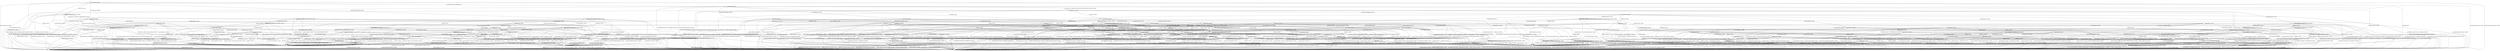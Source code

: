 digraph g {

	s0 [shape="circle" label="s0"];
	s1 [shape="circle" label="s1"];
	s2 [shape="circle" label="s2"];
	s3 [shape="circle" label="s3"];
	s4 [shape="circle" label="s4"];
	s5 [shape="circle" label="s5"];
	s6 [shape="circle" label="s6"];
	s7 [shape="circle" label="s7"];
	s8 [shape="circle" label="s8"];
	s9 [shape="circle" label="s9"];
	s10 [shape="circle" label="s10"];
	s11 [shape="circle" label="s11"];
	s12 [shape="circle" label="s12"];
	s13 [shape="circle" label="s13"];
	s14 [shape="circle" label="s14"];
	s15 [shape="circle" label="s15"];
	s16 [shape="circle" label="s16"];
	s17 [shape="circle" label="s17"];
	s18 [shape="circle" label="s18"];
	s19 [shape="circle" label="s19"];
	s20 [shape="circle" label="s20"];
	s21 [shape="circle" label="s21"];
	s22 [shape="circle" label="s22"];
	s23 [shape="circle" label="s23"];
	s24 [shape="circle" label="s24"];
	s25 [shape="circle" label="s25"];
	s26 [shape="circle" label="s26"];
	s27 [shape="circle" label="s27"];
	s28 [shape="circle" label="s28"];
	s29 [shape="circle" label="s29"];
	s30 [shape="circle" label="s30"];
	s31 [shape="circle" label="s31"];
	s32 [shape="circle" label="s32"];
	s33 [shape="circle" label="s33"];
	s34 [shape="circle" label="s34"];
	s35 [shape="circle" label="s35"];
	s36 [shape="circle" label="s36"];
	s37 [shape="circle" label="s37"];
	s38 [shape="circle" label="s38"];
	s39 [shape="circle" label="s39"];
	s40 [shape="circle" label="s40"];
	s41 [shape="circle" label="s41"];
	s42 [shape="circle" label="s42"];
	s43 [shape="circle" label="s43"];
	s44 [shape="circle" label="s44"];
	s45 [shape="circle" label="s45"];
	s46 [shape="circle" label="s46"];
	s47 [shape="circle" label="s47"];
	s48 [shape="circle" label="s48"];
	s49 [shape="circle" label="s49"];
	s50 [shape="circle" label="s50"];
	s51 [shape="circle" label="s51"];
	s52 [shape="circle" label="s52"];
	s53 [shape="circle" label="s53"];
	s54 [shape="circle" label="s54"];
	s55 [shape="circle" label="s55"];
	s56 [shape="circle" label="s56"];
	s57 [shape="circle" label="s57"];
	s58 [shape="circle" label="s58"];
	s59 [shape="circle" label="s59"];
	s60 [shape="circle" label="s60"];
	s61 [shape="circle" label="s61"];
	s62 [shape="circle" label="s62"];
	s63 [shape="circle" label="s63"];
	s64 [shape="circle" label="s64"];
	s65 [shape="circle" label="s65"];
	s66 [shape="circle" label="s66"];
	s67 [shape="circle" label="s67"];
	s68 [shape="circle" label="s68"];
	s69 [shape="circle" label="s69"];
	s70 [shape="circle" label="s70"];
	s71 [shape="circle" label="s71"];
	s72 [shape="circle" label="s72"];
	s73 [shape="circle" label="s73"];
	s74 [shape="circle" label="s74"];
	s75 [shape="circle" label="s75"];
	s76 [shape="circle" label="s76"];
	s77 [shape="circle" label="s77"];
	s78 [shape="circle" label="s78"];
	s79 [shape="circle" label="s79"];
	s80 [shape="circle" label="s80"];
	s81 [shape="circle" label="s81"];
	s82 [shape="circle" label="s82"];
	s83 [shape="circle" label="s83"];
	s84 [shape="circle" label="s84"];
	s85 [shape="circle" label="s85"];
	s86 [shape="circle" label="s86"];
	s87 [shape="circle" label="s87"];
	s88 [shape="circle" label="s88"];
	s89 [shape="circle" label="s89"];
	s0 -> s1 [label="RSA_CLIENT_HELLO / HELLO_VERIFY_REQUEST"];
	s0 -> s23 [label="RSA_CLIENT_KEY_EXCHANGE / TIMEOUT"];
	s0 -> s11 [label="CHANGE_CIPHER_SPEC / TIMEOUT"];
	s0 -> s3 [label="FINISHED / TIMEOUT"];
	s0 -> s0 [label="APPLICATION / TIMEOUT"];
	s0 -> s12 [label="CERTIFICATE / TIMEOUT"];
	s0 -> s22 [label="EMPTY_CERTIFICATE / TIMEOUT"];
	s0 -> s3 [label="CERTIFICATE_VERIFY / TIMEOUT"];
	s0 -> s4 [label="Alert(WARNING,CLOSE_NOTIFY) / TIMEOUT"];
	s0 -> s4 [label="Alert(FATAL,UNEXPECTED_MESSAGE) / TIMEOUT"];
	s1 -> s2 [label="RSA_CLIENT_HELLO / SERVER_HELLO,CERTIFICATE,CERTIFICATE_REQUEST,SERVER_HELLO_DONE"];
	s1 -> s21 [label="RSA_CLIENT_KEY_EXCHANGE / TIMEOUT"];
	s1 -> s11 [label="CHANGE_CIPHER_SPEC / TIMEOUT"];
	s1 -> s8 [label="FINISHED / TIMEOUT"];
	s1 -> s1 [label="APPLICATION / TIMEOUT"];
	s1 -> s19 [label="CERTIFICATE / TIMEOUT"];
	s1 -> s5 [label="EMPTY_CERTIFICATE / TIMEOUT"];
	s1 -> s8 [label="CERTIFICATE_VERIFY / TIMEOUT"];
	s1 -> s4 [label="Alert(WARNING,CLOSE_NOTIFY) / Alert(WARNING,CLOSE_NOTIFY)"];
	s1 -> s4 [label="Alert(FATAL,UNEXPECTED_MESSAGE) / TIMEOUT"];
	s2 -> s4 [label="RSA_CLIENT_HELLO / Alert(FATAL,UNEXPECTED_MESSAGE)"];
	s2 -> s16 [label="RSA_CLIENT_KEY_EXCHANGE / TIMEOUT"];
	s2 -> s11 [label="CHANGE_CIPHER_SPEC / TIMEOUT"];
	s2 -> s8 [label="FINISHED / TIMEOUT"];
	s2 -> s2 [label="APPLICATION / TIMEOUT"];
	s2 -> s29 [label="CERTIFICATE / TIMEOUT"];
	s2 -> s9 [label="EMPTY_CERTIFICATE / TIMEOUT"];
	s2 -> s8 [label="CERTIFICATE_VERIFY / TIMEOUT"];
	s2 -> s4 [label="Alert(WARNING,CLOSE_NOTIFY) / Alert(WARNING,CLOSE_NOTIFY)"];
	s2 -> s4 [label="Alert(FATAL,UNEXPECTED_MESSAGE) / TIMEOUT"];
	s3 -> s3 [label="RSA_CLIENT_HELLO / TIMEOUT"];
	s3 -> s3 [label="RSA_CLIENT_KEY_EXCHANGE / TIMEOUT"];
	s3 -> s11 [label="CHANGE_CIPHER_SPEC / TIMEOUT"];
	s3 -> s3 [label="FINISHED / TIMEOUT"];
	s3 -> s3 [label="APPLICATION / TIMEOUT"];
	s3 -> s3 [label="CERTIFICATE / TIMEOUT"];
	s3 -> s3 [label="EMPTY_CERTIFICATE / TIMEOUT"];
	s3 -> s3 [label="CERTIFICATE_VERIFY / TIMEOUT"];
	s3 -> s4 [label="Alert(WARNING,CLOSE_NOTIFY) / TIMEOUT"];
	s3 -> s4 [label="Alert(FATAL,UNEXPECTED_MESSAGE) / TIMEOUT"];
	s4 -> s4 [label="RSA_CLIENT_HELLO / SOCKET_CLOSED"];
	s4 -> s4 [label="RSA_CLIENT_KEY_EXCHANGE / SOCKET_CLOSED"];
	s4 -> s4 [label="CHANGE_CIPHER_SPEC / SOCKET_CLOSED"];
	s4 -> s4 [label="FINISHED / SOCKET_CLOSED"];
	s4 -> s4 [label="APPLICATION / SOCKET_CLOSED"];
	s4 -> s4 [label="CERTIFICATE / SOCKET_CLOSED"];
	s4 -> s4 [label="EMPTY_CERTIFICATE / SOCKET_CLOSED"];
	s4 -> s4 [label="CERTIFICATE_VERIFY / SOCKET_CLOSED"];
	s4 -> s4 [label="Alert(WARNING,CLOSE_NOTIFY) / SOCKET_CLOSED"];
	s4 -> s4 [label="Alert(FATAL,UNEXPECTED_MESSAGE) / SOCKET_CLOSED"];
	s5 -> s62 [label="RSA_CLIENT_HELLO / TIMEOUT"];
	s5 -> s69 [label="RSA_CLIENT_KEY_EXCHANGE / TIMEOUT"];
	s5 -> s6 [label="CHANGE_CIPHER_SPEC / TIMEOUT"];
	s5 -> s35 [label="FINISHED / TIMEOUT"];
	s5 -> s5 [label="APPLICATION / TIMEOUT"];
	s5 -> s8 [label="CERTIFICATE / TIMEOUT"];
	s5 -> s8 [label="EMPTY_CERTIFICATE / TIMEOUT"];
	s5 -> s7 [label="CERTIFICATE_VERIFY / TIMEOUT"];
	s5 -> s4 [label="Alert(WARNING,CLOSE_NOTIFY) / Alert(WARNING,CLOSE_NOTIFY)"];
	s5 -> s4 [label="Alert(FATAL,UNEXPECTED_MESSAGE) / TIMEOUT"];
	s6 -> s4 [label="RSA_CLIENT_HELLO / Alert(FATAL,UNEXPECTED_MESSAGE)"];
	s6 -> s4 [label="RSA_CLIENT_KEY_EXCHANGE / Alert(FATAL,UNEXPECTED_MESSAGE)"];
	s6 -> s11 [label="CHANGE_CIPHER_SPEC / TIMEOUT"];
	s6 -> s4 [label="FINISHED / Alert(FATAL,UNEXPECTED_MESSAGE)"];
	s6 -> s6 [label="APPLICATION / TIMEOUT"];
	s6 -> s4 [label="CERTIFICATE / Alert(FATAL,UNEXPECTED_MESSAGE)"];
	s6 -> s4 [label="EMPTY_CERTIFICATE / Alert(FATAL,UNEXPECTED_MESSAGE)"];
	s6 -> s4 [label="CERTIFICATE_VERIFY / Alert(FATAL,UNEXPECTED_MESSAGE)"];
	s6 -> s6 [label="Alert(WARNING,CLOSE_NOTIFY) / TIMEOUT"];
	s6 -> s6 [label="Alert(FATAL,UNEXPECTED_MESSAGE) / TIMEOUT"];
	s7 -> s7 [label="RSA_CLIENT_HELLO / TIMEOUT"];
	s7 -> s26 [label="RSA_CLIENT_KEY_EXCHANGE / TIMEOUT"];
	s7 -> s6 [label="CHANGE_CIPHER_SPEC / TIMEOUT"];
	s7 -> s33 [label="FINISHED / TIMEOUT"];
	s7 -> s7 [label="APPLICATION / TIMEOUT"];
	s7 -> s8 [label="CERTIFICATE / TIMEOUT"];
	s7 -> s8 [label="EMPTY_CERTIFICATE / TIMEOUT"];
	s7 -> s8 [label="CERTIFICATE_VERIFY / TIMEOUT"];
	s7 -> s4 [label="Alert(WARNING,CLOSE_NOTIFY) / Alert(WARNING,CLOSE_NOTIFY)"];
	s7 -> s4 [label="Alert(FATAL,UNEXPECTED_MESSAGE) / TIMEOUT"];
	s8 -> s8 [label="RSA_CLIENT_HELLO / TIMEOUT"];
	s8 -> s8 [label="RSA_CLIENT_KEY_EXCHANGE / TIMEOUT"];
	s8 -> s11 [label="CHANGE_CIPHER_SPEC / TIMEOUT"];
	s8 -> s8 [label="FINISHED / TIMEOUT"];
	s8 -> s8 [label="APPLICATION / TIMEOUT"];
	s8 -> s8 [label="CERTIFICATE / TIMEOUT"];
	s8 -> s8 [label="EMPTY_CERTIFICATE / TIMEOUT"];
	s8 -> s8 [label="CERTIFICATE_VERIFY / TIMEOUT"];
	s8 -> s4 [label="Alert(WARNING,CLOSE_NOTIFY) / Alert(WARNING,CLOSE_NOTIFY)"];
	s8 -> s4 [label="Alert(FATAL,UNEXPECTED_MESSAGE) / TIMEOUT"];
	s9 -> s9 [label="RSA_CLIENT_HELLO / TIMEOUT"];
	s9 -> s27 [label="RSA_CLIENT_KEY_EXCHANGE / TIMEOUT"];
	s9 -> s10 [label="CHANGE_CIPHER_SPEC / TIMEOUT"];
	s9 -> s55 [label="FINISHED / TIMEOUT"];
	s9 -> s9 [label="APPLICATION / TIMEOUT"];
	s9 -> s8 [label="CERTIFICATE / TIMEOUT"];
	s9 -> s8 [label="EMPTY_CERTIFICATE / TIMEOUT"];
	s9 -> s83 [label="CERTIFICATE_VERIFY / TIMEOUT"];
	s9 -> s4 [label="Alert(WARNING,CLOSE_NOTIFY) / Alert(WARNING,CLOSE_NOTIFY)"];
	s9 -> s4 [label="Alert(FATAL,UNEXPECTED_MESSAGE) / TIMEOUT"];
	s10 -> s4 [label="RSA_CLIENT_HELLO / Alert(FATAL,BAD_CERTIFICATE)"];
	s10 -> s4 [label="RSA_CLIENT_KEY_EXCHANGE / Alert(FATAL,BAD_CERTIFICATE)"];
	s10 -> s11 [label="CHANGE_CIPHER_SPEC / TIMEOUT"];
	s10 -> s4 [label="FINISHED / Alert(FATAL,BAD_CERTIFICATE)"];
	s10 -> s10 [label="APPLICATION / TIMEOUT"];
	s10 -> s4 [label="CERTIFICATE / Alert(FATAL,BAD_CERTIFICATE)"];
	s10 -> s4 [label="EMPTY_CERTIFICATE / Alert(FATAL,BAD_CERTIFICATE)"];
	s10 -> s4 [label="CERTIFICATE_VERIFY / Alert(FATAL,BAD_CERTIFICATE)"];
	s10 -> s10 [label="Alert(WARNING,CLOSE_NOTIFY) / TIMEOUT"];
	s10 -> s10 [label="Alert(FATAL,UNEXPECTED_MESSAGE) / TIMEOUT"];
	s11 -> s11 [label="RSA_CLIENT_HELLO / TIMEOUT"];
	s11 -> s11 [label="RSA_CLIENT_KEY_EXCHANGE / TIMEOUT"];
	s11 -> s11 [label="CHANGE_CIPHER_SPEC / TIMEOUT"];
	s11 -> s11 [label="FINISHED / TIMEOUT"];
	s11 -> s11 [label="APPLICATION / TIMEOUT"];
	s11 -> s11 [label="CERTIFICATE / TIMEOUT"];
	s11 -> s11 [label="EMPTY_CERTIFICATE / TIMEOUT"];
	s11 -> s11 [label="CERTIFICATE_VERIFY / TIMEOUT"];
	s11 -> s11 [label="Alert(WARNING,CLOSE_NOTIFY) / TIMEOUT"];
	s11 -> s11 [label="Alert(FATAL,UNEXPECTED_MESSAGE) / TIMEOUT"];
	s12 -> s75 [label="RSA_CLIENT_HELLO / TIMEOUT"];
	s12 -> s13 [label="RSA_CLIENT_KEY_EXCHANGE / TIMEOUT"];
	s12 -> s11 [label="CHANGE_CIPHER_SPEC / TIMEOUT"];
	s12 -> s12 [label="FINISHED / TIMEOUT"];
	s12 -> s12 [label="APPLICATION / TIMEOUT"];
	s12 -> s3 [label="CERTIFICATE / TIMEOUT"];
	s12 -> s3 [label="EMPTY_CERTIFICATE / TIMEOUT"];
	s12 -> s22 [label="CERTIFICATE_VERIFY / TIMEOUT"];
	s12 -> s4 [label="Alert(WARNING,CLOSE_NOTIFY) / TIMEOUT"];
	s12 -> s4 [label="Alert(FATAL,UNEXPECTED_MESSAGE) / TIMEOUT"];
	s13 -> s13 [label="RSA_CLIENT_HELLO / TIMEOUT"];
	s13 -> s3 [label="RSA_CLIENT_KEY_EXCHANGE / TIMEOUT"];
	s13 -> s11 [label="CHANGE_CIPHER_SPEC / TIMEOUT"];
	s13 -> s13 [label="FINISHED / TIMEOUT"];
	s13 -> s13 [label="APPLICATION / TIMEOUT"];
	s13 -> s3 [label="CERTIFICATE / TIMEOUT"];
	s13 -> s3 [label="EMPTY_CERTIFICATE / TIMEOUT"];
	s13 -> s14 [label="CERTIFICATE_VERIFY / TIMEOUT"];
	s13 -> s4 [label="Alert(WARNING,CLOSE_NOTIFY) / TIMEOUT"];
	s13 -> s4 [label="Alert(FATAL,UNEXPECTED_MESSAGE) / TIMEOUT"];
	s14 -> s86 [label="RSA_CLIENT_HELLO / TIMEOUT"];
	s14 -> s3 [label="RSA_CLIENT_KEY_EXCHANGE / TIMEOUT"];
	s14 -> s15 [label="CHANGE_CIPHER_SPEC / TIMEOUT"];
	s14 -> s43 [label="FINISHED / TIMEOUT"];
	s14 -> s14 [label="APPLICATION / TIMEOUT"];
	s14 -> s3 [label="CERTIFICATE / TIMEOUT"];
	s14 -> s3 [label="EMPTY_CERTIFICATE / TIMEOUT"];
	s14 -> s3 [label="CERTIFICATE_VERIFY / TIMEOUT"];
	s14 -> s4 [label="Alert(WARNING,CLOSE_NOTIFY) / TIMEOUT"];
	s14 -> s4 [label="Alert(FATAL,UNEXPECTED_MESSAGE) / TIMEOUT"];
	s15 -> s4 [label="RSA_CLIENT_HELLO / TIMEOUT"];
	s15 -> s4 [label="RSA_CLIENT_KEY_EXCHANGE / TIMEOUT"];
	s15 -> s11 [label="CHANGE_CIPHER_SPEC / TIMEOUT"];
	s15 -> s4 [label="FINISHED / TIMEOUT"];
	s15 -> s15 [label="APPLICATION / TIMEOUT"];
	s15 -> s4 [label="CERTIFICATE / TIMEOUT"];
	s15 -> s4 [label="EMPTY_CERTIFICATE / TIMEOUT"];
	s15 -> s4 [label="CERTIFICATE_VERIFY / TIMEOUT"];
	s15 -> s15 [label="Alert(WARNING,CLOSE_NOTIFY) / TIMEOUT"];
	s15 -> s15 [label="Alert(FATAL,UNEXPECTED_MESSAGE) / TIMEOUT"];
	s16 -> s28 [label="RSA_CLIENT_HELLO / TIMEOUT"];
	s16 -> s8 [label="RSA_CLIENT_KEY_EXCHANGE / TIMEOUT"];
	s16 -> s20 [label="CHANGE_CIPHER_SPEC / TIMEOUT"];
	s16 -> s36 [label="FINISHED / TIMEOUT"];
	s16 -> s16 [label="APPLICATION / TIMEOUT"];
	s16 -> s51 [label="CERTIFICATE / TIMEOUT"];
	s16 -> s27 [label="EMPTY_CERTIFICATE / TIMEOUT"];
	s16 -> s17 [label="CERTIFICATE_VERIFY / TIMEOUT"];
	s16 -> s4 [label="Alert(WARNING,CLOSE_NOTIFY) / Alert(WARNING,CLOSE_NOTIFY)"];
	s16 -> s4 [label="Alert(FATAL,UNEXPECTED_MESSAGE) / TIMEOUT"];
	s17 -> s65 [label="RSA_CLIENT_HELLO / TIMEOUT"];
	s17 -> s8 [label="RSA_CLIENT_KEY_EXCHANGE / TIMEOUT"];
	s17 -> s18 [label="CHANGE_CIPHER_SPEC / TIMEOUT"];
	s17 -> s40 [label="FINISHED / TIMEOUT"];
	s17 -> s17 [label="APPLICATION / TIMEOUT"];
	s17 -> s47 [label="CERTIFICATE / TIMEOUT"];
	s17 -> s47 [label="EMPTY_CERTIFICATE / TIMEOUT"];
	s17 -> s8 [label="CERTIFICATE_VERIFY / TIMEOUT"];
	s17 -> s4 [label="Alert(WARNING,CLOSE_NOTIFY) / Alert(WARNING,CLOSE_NOTIFY)"];
	s17 -> s4 [label="Alert(FATAL,UNEXPECTED_MESSAGE) / TIMEOUT"];
	s18 -> s4 [label="RSA_CLIENT_HELLO / Alert(FATAL,HANDSHAKE_FAILURE)"];
	s18 -> s4 [label="RSA_CLIENT_KEY_EXCHANGE / Alert(FATAL,HANDSHAKE_FAILURE)"];
	s18 -> s11 [label="CHANGE_CIPHER_SPEC / TIMEOUT"];
	s18 -> s4 [label="FINISHED / Alert(FATAL,HANDSHAKE_FAILURE)"];
	s18 -> s18 [label="APPLICATION / TIMEOUT"];
	s18 -> s4 [label="CERTIFICATE / Alert(FATAL,HANDSHAKE_FAILURE)"];
	s18 -> s4 [label="EMPTY_CERTIFICATE / Alert(FATAL,HANDSHAKE_FAILURE)"];
	s18 -> s4 [label="CERTIFICATE_VERIFY / Alert(FATAL,HANDSHAKE_FAILURE)"];
	s18 -> s18 [label="Alert(WARNING,CLOSE_NOTIFY) / TIMEOUT"];
	s18 -> s18 [label="Alert(FATAL,UNEXPECTED_MESSAGE) / TIMEOUT"];
	s19 -> s19 [label="RSA_CLIENT_HELLO / TIMEOUT"];
	s19 -> s32 [label="RSA_CLIENT_KEY_EXCHANGE / TIMEOUT"];
	s19 -> s11 [label="CHANGE_CIPHER_SPEC / TIMEOUT"];
	s19 -> s19 [label="FINISHED / TIMEOUT"];
	s19 -> s19 [label="APPLICATION / TIMEOUT"];
	s19 -> s8 [label="CERTIFICATE / TIMEOUT"];
	s19 -> s8 [label="EMPTY_CERTIFICATE / TIMEOUT"];
	s19 -> s7 [label="CERTIFICATE_VERIFY / TIMEOUT"];
	s19 -> s4 [label="Alert(WARNING,CLOSE_NOTIFY) / Alert(WARNING,CLOSE_NOTIFY)"];
	s19 -> s4 [label="Alert(FATAL,UNEXPECTED_MESSAGE) / TIMEOUT"];
	s20 -> s28 [label="RSA_CLIENT_HELLO / TIMEOUT"];
	s20 -> s8 [label="RSA_CLIENT_KEY_EXCHANGE / TIMEOUT"];
	s20 -> s11 [label="CHANGE_CIPHER_SPEC / TIMEOUT"];
	s20 -> s4 [label="FINISHED / CHANGE_CIPHER_SPEC,FINISHED,CHANGE_CIPHER_SPEC,FINISHED"];
	s20 -> s20 [label="APPLICATION / TIMEOUT"];
	s20 -> s37 [label="CERTIFICATE / TIMEOUT"];
	s20 -> s25 [label="EMPTY_CERTIFICATE / TIMEOUT"];
	s20 -> s49 [label="CERTIFICATE_VERIFY / TIMEOUT"];
	s20 -> s20 [label="Alert(WARNING,CLOSE_NOTIFY) / TIMEOUT"];
	s20 -> s20 [label="Alert(FATAL,UNEXPECTED_MESSAGE) / TIMEOUT"];
	s21 -> s28 [label="RSA_CLIENT_HELLO / TIMEOUT"];
	s21 -> s8 [label="RSA_CLIENT_KEY_EXCHANGE / TIMEOUT"];
	s21 -> s6 [label="CHANGE_CIPHER_SPEC / TIMEOUT"];
	s21 -> s36 [label="FINISHED / TIMEOUT"];
	s21 -> s21 [label="APPLICATION / TIMEOUT"];
	s21 -> s69 [label="CERTIFICATE / TIMEOUT"];
	s21 -> s69 [label="EMPTY_CERTIFICATE / TIMEOUT"];
	s21 -> s24 [label="CERTIFICATE_VERIFY / TIMEOUT"];
	s21 -> s4 [label="Alert(WARNING,CLOSE_NOTIFY) / Alert(WARNING,CLOSE_NOTIFY)"];
	s21 -> s4 [label="Alert(FATAL,UNEXPECTED_MESSAGE) / TIMEOUT"];
	s22 -> s54 [label="RSA_CLIENT_HELLO / TIMEOUT"];
	s22 -> s34 [label="RSA_CLIENT_KEY_EXCHANGE / TIMEOUT"];
	s22 -> s15 [label="CHANGE_CIPHER_SPEC / TIMEOUT"];
	s22 -> s58 [label="FINISHED / TIMEOUT"];
	s22 -> s22 [label="APPLICATION / TIMEOUT"];
	s22 -> s3 [label="CERTIFICATE / TIMEOUT"];
	s22 -> s3 [label="EMPTY_CERTIFICATE / TIMEOUT"];
	s22 -> s22 [label="CERTIFICATE_VERIFY / TIMEOUT"];
	s22 -> s4 [label="Alert(WARNING,CLOSE_NOTIFY) / TIMEOUT"];
	s22 -> s4 [label="Alert(FATAL,UNEXPECTED_MESSAGE) / TIMEOUT"];
	s23 -> s23 [label="RSA_CLIENT_HELLO / TIMEOUT"];
	s23 -> s3 [label="RSA_CLIENT_KEY_EXCHANGE / TIMEOUT"];
	s23 -> s15 [label="CHANGE_CIPHER_SPEC / TIMEOUT"];
	s23 -> s52 [label="FINISHED / TIMEOUT"];
	s23 -> s23 [label="APPLICATION / TIMEOUT"];
	s23 -> s34 [label="CERTIFICATE / TIMEOUT"];
	s23 -> s34 [label="EMPTY_CERTIFICATE / TIMEOUT"];
	s23 -> s72 [label="CERTIFICATE_VERIFY / TIMEOUT"];
	s23 -> s4 [label="Alert(WARNING,CLOSE_NOTIFY) / TIMEOUT"];
	s23 -> s4 [label="Alert(FATAL,UNEXPECTED_MESSAGE) / TIMEOUT"];
	s24 -> s44 [label="RSA_CLIENT_HELLO / TIMEOUT"];
	s24 -> s8 [label="RSA_CLIENT_KEY_EXCHANGE / TIMEOUT"];
	s24 -> s6 [label="CHANGE_CIPHER_SPEC / TIMEOUT"];
	s24 -> s57 [label="FINISHED / TIMEOUT"];
	s24 -> s24 [label="APPLICATION / TIMEOUT"];
	s24 -> s26 [label="CERTIFICATE / TIMEOUT"];
	s24 -> s26 [label="EMPTY_CERTIFICATE / TIMEOUT"];
	s24 -> s8 [label="CERTIFICATE_VERIFY / TIMEOUT"];
	s24 -> s4 [label="Alert(WARNING,CLOSE_NOTIFY) / Alert(WARNING,CLOSE_NOTIFY)"];
	s24 -> s4 [label="Alert(FATAL,UNEXPECTED_MESSAGE) / TIMEOUT"];
	s25 -> s25 [label="RSA_CLIENT_HELLO / TIMEOUT"];
	s25 -> s8 [label="RSA_CLIENT_KEY_EXCHANGE / TIMEOUT"];
	s25 -> s10 [label="CHANGE_CIPHER_SPEC / TIMEOUT"];
	s25 -> s25 [label="FINISHED / TIMEOUT"];
	s25 -> s8 [label="APPLICATION / TIMEOUT"];
	s25 -> s8 [label="CERTIFICATE / TIMEOUT"];
	s25 -> s8 [label="EMPTY_CERTIFICATE / TIMEOUT"];
	s25 -> s25 [label="CERTIFICATE_VERIFY / TIMEOUT"];
	s25 -> s4 [label="Alert(WARNING,CLOSE_NOTIFY) / Alert(WARNING,CLOSE_NOTIFY)"];
	s25 -> s4 [label="Alert(FATAL,UNEXPECTED_MESSAGE) / TIMEOUT"];
	s26 -> s26 [label="RSA_CLIENT_HELLO / TIMEOUT"];
	s26 -> s8 [label="RSA_CLIENT_KEY_EXCHANGE / TIMEOUT"];
	s26 -> s6 [label="CHANGE_CIPHER_SPEC / TIMEOUT"];
	s26 -> s41 [label="FINISHED / TIMEOUT"];
	s26 -> s26 [label="APPLICATION / TIMEOUT"];
	s26 -> s8 [label="CERTIFICATE / TIMEOUT"];
	s26 -> s8 [label="EMPTY_CERTIFICATE / TIMEOUT"];
	s26 -> s8 [label="CERTIFICATE_VERIFY / TIMEOUT"];
	s26 -> s4 [label="Alert(WARNING,CLOSE_NOTIFY) / Alert(WARNING,CLOSE_NOTIFY)"];
	s26 -> s4 [label="Alert(FATAL,UNEXPECTED_MESSAGE) / TIMEOUT"];
	s27 -> s78 [label="RSA_CLIENT_HELLO / TIMEOUT"];
	s27 -> s8 [label="RSA_CLIENT_KEY_EXCHANGE / TIMEOUT"];
	s27 -> s10 [label="CHANGE_CIPHER_SPEC / TIMEOUT"];
	s27 -> s63 [label="FINISHED / TIMEOUT"];
	s27 -> s27 [label="APPLICATION / TIMEOUT"];
	s27 -> s8 [label="CERTIFICATE / TIMEOUT"];
	s27 -> s8 [label="EMPTY_CERTIFICATE / TIMEOUT"];
	s27 -> s46 [label="CERTIFICATE_VERIFY / TIMEOUT"];
	s27 -> s4 [label="Alert(WARNING,CLOSE_NOTIFY) / Alert(WARNING,CLOSE_NOTIFY)"];
	s27 -> s4 [label="Alert(FATAL,UNEXPECTED_MESSAGE) / TIMEOUT"];
	s28 -> s8 [label="RSA_CLIENT_HELLO / TIMEOUT"];
	s28 -> s8 [label="RSA_CLIENT_KEY_EXCHANGE / TIMEOUT"];
	s28 -> s6 [label="CHANGE_CIPHER_SPEC / TIMEOUT"];
	s28 -> s68 [label="FINISHED / TIMEOUT"];
	s28 -> s28 [label="APPLICATION / TIMEOUT"];
	s28 -> s50 [label="CERTIFICATE / TIMEOUT"];
	s28 -> s50 [label="EMPTY_CERTIFICATE / TIMEOUT"];
	s28 -> s44 [label="CERTIFICATE_VERIFY / TIMEOUT"];
	s28 -> s4 [label="Alert(WARNING,CLOSE_NOTIFY) / Alert(WARNING,CLOSE_NOTIFY)"];
	s28 -> s4 [label="Alert(FATAL,UNEXPECTED_MESSAGE) / TIMEOUT"];
	s29 -> s19 [label="RSA_CLIENT_HELLO / TIMEOUT"];
	s29 -> s30 [label="RSA_CLIENT_KEY_EXCHANGE / TIMEOUT"];
	s29 -> s11 [label="CHANGE_CIPHER_SPEC / TIMEOUT"];
	s29 -> s19 [label="FINISHED / TIMEOUT"];
	s29 -> s29 [label="APPLICATION / TIMEOUT"];
	s29 -> s8 [label="CERTIFICATE / TIMEOUT"];
	s29 -> s8 [label="EMPTY_CERTIFICATE / TIMEOUT"];
	s29 -> s31 [label="CERTIFICATE_VERIFY / TIMEOUT"];
	s29 -> s4 [label="Alert(WARNING,CLOSE_NOTIFY) / Alert(WARNING,CLOSE_NOTIFY)"];
	s29 -> s4 [label="Alert(FATAL,UNEXPECTED_MESSAGE) / TIMEOUT"];
	s30 -> s32 [label="RSA_CLIENT_HELLO / TIMEOUT"];
	s30 -> s8 [label="RSA_CLIENT_KEY_EXCHANGE / TIMEOUT"];
	s30 -> s11 [label="CHANGE_CIPHER_SPEC / TIMEOUT"];
	s30 -> s32 [label="FINISHED / TIMEOUT"];
	s30 -> s30 [label="APPLICATION / TIMEOUT"];
	s30 -> s8 [label="CERTIFICATE / TIMEOUT"];
	s30 -> s8 [label="EMPTY_CERTIFICATE / TIMEOUT"];
	s30 -> s45 [label="CERTIFICATE_VERIFY / TIMEOUT"];
	s30 -> s4 [label="Alert(WARNING,CLOSE_NOTIFY) / Alert(WARNING,CLOSE_NOTIFY)"];
	s30 -> s4 [label="Alert(FATAL,UNEXPECTED_MESSAGE) / TIMEOUT"];
	s31 -> s7 [label="RSA_CLIENT_HELLO / TIMEOUT"];
	s31 -> s45 [label="RSA_CLIENT_KEY_EXCHANGE / TIMEOUT"];
	s31 -> s6 [label="CHANGE_CIPHER_SPEC / TIMEOUT"];
	s31 -> s33 [label="FINISHED / TIMEOUT"];
	s31 -> s31 [label="APPLICATION / TIMEOUT"];
	s31 -> s8 [label="CERTIFICATE / TIMEOUT"];
	s31 -> s8 [label="EMPTY_CERTIFICATE / TIMEOUT"];
	s31 -> s8 [label="CERTIFICATE_VERIFY / TIMEOUT"];
	s31 -> s4 [label="Alert(WARNING,CLOSE_NOTIFY) / Alert(WARNING,CLOSE_NOTIFY)"];
	s31 -> s4 [label="Alert(FATAL,UNEXPECTED_MESSAGE) / TIMEOUT"];
	s32 -> s32 [label="RSA_CLIENT_HELLO / TIMEOUT"];
	s32 -> s8 [label="RSA_CLIENT_KEY_EXCHANGE / TIMEOUT"];
	s32 -> s11 [label="CHANGE_CIPHER_SPEC / TIMEOUT"];
	s32 -> s32 [label="FINISHED / TIMEOUT"];
	s32 -> s32 [label="APPLICATION / TIMEOUT"];
	s32 -> s8 [label="CERTIFICATE / TIMEOUT"];
	s32 -> s8 [label="EMPTY_CERTIFICATE / TIMEOUT"];
	s32 -> s26 [label="CERTIFICATE_VERIFY / TIMEOUT"];
	s32 -> s4 [label="Alert(WARNING,CLOSE_NOTIFY) / Alert(WARNING,CLOSE_NOTIFY)"];
	s32 -> s4 [label="Alert(FATAL,UNEXPECTED_MESSAGE) / TIMEOUT"];
	s33 -> s87 [label="RSA_CLIENT_HELLO / TIMEOUT"];
	s33 -> s41 [label="RSA_CLIENT_KEY_EXCHANGE / TIMEOUT"];
	s33 -> s6 [label="CHANGE_CIPHER_SPEC / TIMEOUT"];
	s33 -> s8 [label="FINISHED / TIMEOUT"];
	s33 -> s33 [label="APPLICATION / TIMEOUT"];
	s33 -> s8 [label="CERTIFICATE / TIMEOUT"];
	s33 -> s8 [label="EMPTY_CERTIFICATE / TIMEOUT"];
	s33 -> s8 [label="CERTIFICATE_VERIFY / TIMEOUT"];
	s33 -> s4 [label="Alert(WARNING,CLOSE_NOTIFY) / Alert(WARNING,CLOSE_NOTIFY)"];
	s33 -> s4 [label="Alert(FATAL,UNEXPECTED_MESSAGE) / TIMEOUT"];
	s34 -> s34 [label="RSA_CLIENT_HELLO / TIMEOUT"];
	s34 -> s3 [label="RSA_CLIENT_KEY_EXCHANGE / TIMEOUT"];
	s34 -> s15 [label="CHANGE_CIPHER_SPEC / TIMEOUT"];
	s34 -> s73 [label="FINISHED / TIMEOUT"];
	s34 -> s34 [label="APPLICATION / TIMEOUT"];
	s34 -> s3 [label="CERTIFICATE / TIMEOUT"];
	s34 -> s3 [label="EMPTY_CERTIFICATE / TIMEOUT"];
	s34 -> s14 [label="CERTIFICATE_VERIFY / TIMEOUT"];
	s34 -> s4 [label="Alert(WARNING,CLOSE_NOTIFY) / TIMEOUT"];
	s34 -> s4 [label="Alert(FATAL,UNEXPECTED_MESSAGE) / TIMEOUT"];
	s35 -> s35 [label="RSA_CLIENT_HELLO / TIMEOUT"];
	s35 -> s56 [label="RSA_CLIENT_KEY_EXCHANGE / TIMEOUT"];
	s35 -> s6 [label="CHANGE_CIPHER_SPEC / TIMEOUT"];
	s35 -> s8 [label="FINISHED / TIMEOUT"];
	s35 -> s35 [label="APPLICATION / TIMEOUT"];
	s35 -> s8 [label="CERTIFICATE / TIMEOUT"];
	s35 -> s8 [label="EMPTY_CERTIFICATE / TIMEOUT"];
	s35 -> s33 [label="CERTIFICATE_VERIFY / TIMEOUT"];
	s35 -> s4 [label="Alert(WARNING,CLOSE_NOTIFY) / Alert(WARNING,CLOSE_NOTIFY)"];
	s35 -> s4 [label="Alert(FATAL,UNEXPECTED_MESSAGE) / TIMEOUT"];
	s36 -> s68 [label="RSA_CLIENT_HELLO / TIMEOUT"];
	s36 -> s8 [label="RSA_CLIENT_KEY_EXCHANGE / TIMEOUT"];
	s36 -> s6 [label="CHANGE_CIPHER_SPEC / TIMEOUT"];
	s36 -> s8 [label="FINISHED / TIMEOUT"];
	s36 -> s36 [label="APPLICATION / TIMEOUT"];
	s36 -> s56 [label="CERTIFICATE / TIMEOUT"];
	s36 -> s56 [label="EMPTY_CERTIFICATE / TIMEOUT"];
	s36 -> s57 [label="CERTIFICATE_VERIFY / TIMEOUT"];
	s36 -> s4 [label="Alert(WARNING,CLOSE_NOTIFY) / Alert(WARNING,CLOSE_NOTIFY)"];
	s36 -> s4 [label="Alert(FATAL,UNEXPECTED_MESSAGE) / TIMEOUT"];
	s37 -> s50 [label="RSA_CLIENT_HELLO / TIMEOUT"];
	s37 -> s8 [label="RSA_CLIENT_KEY_EXCHANGE / TIMEOUT"];
	s37 -> s6 [label="CHANGE_CIPHER_SPEC / TIMEOUT"];
	s37 -> s38 [label="FINISHED / TIMEOUT"];
	s37 -> s8 [label="APPLICATION / TIMEOUT"];
	s37 -> s8 [label="CERTIFICATE / TIMEOUT"];
	s37 -> s8 [label="EMPTY_CERTIFICATE / TIMEOUT"];
	s37 -> s42 [label="CERTIFICATE_VERIFY / TIMEOUT"];
	s37 -> s4 [label="Alert(WARNING,CLOSE_NOTIFY) / Alert(WARNING,CLOSE_NOTIFY)"];
	s37 -> s4 [label="Alert(FATAL,UNEXPECTED_MESSAGE) / TIMEOUT"];
	s38 -> s38 [label="RSA_CLIENT_HELLO / TIMEOUT"];
	s38 -> s8 [label="RSA_CLIENT_KEY_EXCHANGE / TIMEOUT"];
	s38 -> s39 [label="CHANGE_CIPHER_SPEC / TIMEOUT"];
	s38 -> s8 [label="FINISHED / TIMEOUT"];
	s38 -> s8 [label="APPLICATION / TIMEOUT"];
	s38 -> s8 [label="CERTIFICATE / TIMEOUT"];
	s38 -> s8 [label="EMPTY_CERTIFICATE / TIMEOUT"];
	s38 -> s38 [label="CERTIFICATE_VERIFY / TIMEOUT"];
	s38 -> s4 [label="Alert(WARNING,CLOSE_NOTIFY) / Alert(WARNING,CLOSE_NOTIFY)"];
	s38 -> s4 [label="Alert(FATAL,UNEXPECTED_MESSAGE) / TIMEOUT"];
	s39 -> s4 [label="RSA_CLIENT_HELLO / CHANGE_CIPHER_SPEC,FINISHED,CHANGE_CIPHER_SPEC,FINISHED"];
	s39 -> s4 [label="RSA_CLIENT_KEY_EXCHANGE / CHANGE_CIPHER_SPEC,UNKNOWN_MESSAGE,CHANGE_CIPHER_SPEC,UNKNOWN_MESSAGE"];
	s39 -> s11 [label="CHANGE_CIPHER_SPEC / TIMEOUT"];
	s39 -> s4 [label="FINISHED / CHANGE_CIPHER_SPEC,FINISHED,CHANGE_CIPHER_SPEC,FINISHED"];
	s39 -> s39 [label="APPLICATION / TIMEOUT"];
	s39 -> s4 [label="CERTIFICATE / CHANGE_CIPHER_SPEC,FINISHED,CHANGE_CIPHER_SPEC,FINISHED"];
	s39 -> s4 [label="EMPTY_CERTIFICATE / CHANGE_CIPHER_SPEC,FINISHED,CHANGE_CIPHER_SPEC,FINISHED"];
	s39 -> s4 [label="CERTIFICATE_VERIFY / CHANGE_CIPHER_SPEC,FINISHED,CHANGE_CIPHER_SPEC,FINISHED"];
	s39 -> s39 [label="Alert(WARNING,CLOSE_NOTIFY) / TIMEOUT"];
	s39 -> s39 [label="Alert(FATAL,UNEXPECTED_MESSAGE) / TIMEOUT"];
	s40 -> s40 [label="RSA_CLIENT_HELLO / TIMEOUT"];
	s40 -> s8 [label="RSA_CLIENT_KEY_EXCHANGE / TIMEOUT"];
	s40 -> s18 [label="CHANGE_CIPHER_SPEC / TIMEOUT"];
	s40 -> s8 [label="FINISHED / TIMEOUT"];
	s40 -> s40 [label="APPLICATION / TIMEOUT"];
	s40 -> s61 [label="CERTIFICATE / TIMEOUT"];
	s40 -> s61 [label="EMPTY_CERTIFICATE / TIMEOUT"];
	s40 -> s8 [label="CERTIFICATE_VERIFY / TIMEOUT"];
	s40 -> s4 [label="Alert(WARNING,CLOSE_NOTIFY) / Alert(WARNING,CLOSE_NOTIFY)"];
	s40 -> s4 [label="Alert(FATAL,UNEXPECTED_MESSAGE) / TIMEOUT"];
	s41 -> s76 [label="RSA_CLIENT_HELLO / TIMEOUT"];
	s41 -> s8 [label="RSA_CLIENT_KEY_EXCHANGE / TIMEOUT"];
	s41 -> s6 [label="CHANGE_CIPHER_SPEC / TIMEOUT"];
	s41 -> s8 [label="FINISHED / TIMEOUT"];
	s41 -> s41 [label="APPLICATION / TIMEOUT"];
	s41 -> s8 [label="CERTIFICATE / TIMEOUT"];
	s41 -> s8 [label="EMPTY_CERTIFICATE / TIMEOUT"];
	s41 -> s8 [label="CERTIFICATE_VERIFY / TIMEOUT"];
	s41 -> s4 [label="Alert(WARNING,CLOSE_NOTIFY) / Alert(WARNING,CLOSE_NOTIFY)"];
	s41 -> s4 [label="Alert(FATAL,UNEXPECTED_MESSAGE) / TIMEOUT"];
	s42 -> s26 [label="RSA_CLIENT_HELLO / TIMEOUT"];
	s42 -> s8 [label="RSA_CLIENT_KEY_EXCHANGE / TIMEOUT"];
	s42 -> s6 [label="CHANGE_CIPHER_SPEC / TIMEOUT"];
	s42 -> s38 [label="FINISHED / TIMEOUT"];
	s42 -> s8 [label="APPLICATION / TIMEOUT"];
	s42 -> s8 [label="CERTIFICATE / TIMEOUT"];
	s42 -> s8 [label="EMPTY_CERTIFICATE / TIMEOUT"];
	s42 -> s8 [label="CERTIFICATE_VERIFY / TIMEOUT"];
	s42 -> s4 [label="Alert(WARNING,CLOSE_NOTIFY) / Alert(WARNING,CLOSE_NOTIFY)"];
	s42 -> s4 [label="Alert(FATAL,UNEXPECTED_MESSAGE) / TIMEOUT"];
	s43 -> s60 [label="RSA_CLIENT_HELLO / TIMEOUT"];
	s43 -> s3 [label="RSA_CLIENT_KEY_EXCHANGE / TIMEOUT"];
	s43 -> s15 [label="CHANGE_CIPHER_SPEC / TIMEOUT"];
	s43 -> s3 [label="FINISHED / TIMEOUT"];
	s43 -> s43 [label="APPLICATION / TIMEOUT"];
	s43 -> s3 [label="CERTIFICATE / TIMEOUT"];
	s43 -> s3 [label="EMPTY_CERTIFICATE / TIMEOUT"];
	s43 -> s3 [label="CERTIFICATE_VERIFY / TIMEOUT"];
	s43 -> s4 [label="Alert(WARNING,CLOSE_NOTIFY) / TIMEOUT"];
	s43 -> s4 [label="Alert(FATAL,UNEXPECTED_MESSAGE) / TIMEOUT"];
	s44 -> s8 [label="RSA_CLIENT_HELLO / TIMEOUT"];
	s44 -> s8 [label="RSA_CLIENT_KEY_EXCHANGE / TIMEOUT"];
	s44 -> s6 [label="CHANGE_CIPHER_SPEC / TIMEOUT"];
	s44 -> s48 [label="FINISHED / TIMEOUT"];
	s44 -> s44 [label="APPLICATION / TIMEOUT"];
	s44 -> s26 [label="CERTIFICATE / TIMEOUT"];
	s44 -> s26 [label="EMPTY_CERTIFICATE / TIMEOUT"];
	s44 -> s8 [label="CERTIFICATE_VERIFY / TIMEOUT"];
	s44 -> s4 [label="Alert(WARNING,CLOSE_NOTIFY) / Alert(WARNING,CLOSE_NOTIFY)"];
	s44 -> s4 [label="Alert(FATAL,UNEXPECTED_MESSAGE) / TIMEOUT"];
	s45 -> s26 [label="RSA_CLIENT_HELLO / TIMEOUT"];
	s45 -> s8 [label="RSA_CLIENT_KEY_EXCHANGE / TIMEOUT"];
	s45 -> s59 [label="CHANGE_CIPHER_SPEC / TIMEOUT"];
	s45 -> s41 [label="FINISHED / TIMEOUT"];
	s45 -> s45 [label="APPLICATION / TIMEOUT"];
	s45 -> s8 [label="CERTIFICATE / TIMEOUT"];
	s45 -> s8 [label="EMPTY_CERTIFICATE / TIMEOUT"];
	s45 -> s8 [label="CERTIFICATE_VERIFY / TIMEOUT"];
	s45 -> s4 [label="Alert(WARNING,CLOSE_NOTIFY) / Alert(WARNING,CLOSE_NOTIFY)"];
	s45 -> s4 [label="Alert(FATAL,UNEXPECTED_MESSAGE) / TIMEOUT"];
	s46 -> s64 [label="RSA_CLIENT_HELLO / TIMEOUT"];
	s46 -> s8 [label="RSA_CLIENT_KEY_EXCHANGE / TIMEOUT"];
	s46 -> s10 [label="CHANGE_CIPHER_SPEC / TIMEOUT"];
	s46 -> s88 [label="FINISHED / TIMEOUT"];
	s46 -> s46 [label="APPLICATION / TIMEOUT"];
	s46 -> s8 [label="CERTIFICATE / TIMEOUT"];
	s46 -> s8 [label="EMPTY_CERTIFICATE / TIMEOUT"];
	s46 -> s8 [label="CERTIFICATE_VERIFY / TIMEOUT"];
	s46 -> s4 [label="Alert(WARNING,CLOSE_NOTIFY) / Alert(WARNING,CLOSE_NOTIFY)"];
	s46 -> s4 [label="Alert(FATAL,UNEXPECTED_MESSAGE) / TIMEOUT"];
	s47 -> s66 [label="RSA_CLIENT_HELLO / TIMEOUT"];
	s47 -> s8 [label="RSA_CLIENT_KEY_EXCHANGE / TIMEOUT"];
	s47 -> s18 [label="CHANGE_CIPHER_SPEC / TIMEOUT"];
	s47 -> s61 [label="FINISHED / TIMEOUT"];
	s47 -> s47 [label="APPLICATION / TIMEOUT"];
	s47 -> s8 [label="CERTIFICATE / TIMEOUT"];
	s47 -> s8 [label="EMPTY_CERTIFICATE / TIMEOUT"];
	s47 -> s8 [label="CERTIFICATE_VERIFY / TIMEOUT"];
	s47 -> s4 [label="Alert(WARNING,CLOSE_NOTIFY) / Alert(WARNING,CLOSE_NOTIFY)"];
	s47 -> s4 [label="Alert(FATAL,UNEXPECTED_MESSAGE) / TIMEOUT"];
	s48 -> s8 [label="RSA_CLIENT_HELLO / TIMEOUT"];
	s48 -> s8 [label="RSA_CLIENT_KEY_EXCHANGE / TIMEOUT"];
	s48 -> s6 [label="CHANGE_CIPHER_SPEC / TIMEOUT"];
	s48 -> s8 [label="FINISHED / TIMEOUT"];
	s48 -> s48 [label="APPLICATION / TIMEOUT"];
	s48 -> s76 [label="CERTIFICATE / TIMEOUT"];
	s48 -> s76 [label="EMPTY_CERTIFICATE / TIMEOUT"];
	s48 -> s8 [label="CERTIFICATE_VERIFY / TIMEOUT"];
	s48 -> s4 [label="Alert(WARNING,CLOSE_NOTIFY) / Alert(WARNING,CLOSE_NOTIFY)"];
	s48 -> s4 [label="Alert(FATAL,UNEXPECTED_MESSAGE) / TIMEOUT"];
	s49 -> s49 [label="RSA_CLIENT_HELLO / TIMEOUT"];
	s49 -> s8 [label="RSA_CLIENT_KEY_EXCHANGE / TIMEOUT"];
	s49 -> s18 [label="CHANGE_CIPHER_SPEC / TIMEOUT"];
	s49 -> s53 [label="FINISHED / TIMEOUT"];
	s49 -> s8 [label="APPLICATION / TIMEOUT"];
	s49 -> s47 [label="CERTIFICATE / TIMEOUT"];
	s49 -> s47 [label="EMPTY_CERTIFICATE / TIMEOUT"];
	s49 -> s8 [label="CERTIFICATE_VERIFY / TIMEOUT"];
	s49 -> s4 [label="Alert(WARNING,CLOSE_NOTIFY) / Alert(WARNING,CLOSE_NOTIFY)"];
	s49 -> s4 [label="Alert(FATAL,UNEXPECTED_MESSAGE) / TIMEOUT"];
	s50 -> s8 [label="RSA_CLIENT_HELLO / TIMEOUT"];
	s50 -> s8 [label="RSA_CLIENT_KEY_EXCHANGE / TIMEOUT"];
	s50 -> s6 [label="CHANGE_CIPHER_SPEC / TIMEOUT"];
	s50 -> s71 [label="FINISHED / TIMEOUT"];
	s50 -> s50 [label="APPLICATION / TIMEOUT"];
	s50 -> s8 [label="CERTIFICATE / TIMEOUT"];
	s50 -> s8 [label="EMPTY_CERTIFICATE / TIMEOUT"];
	s50 -> s26 [label="CERTIFICATE_VERIFY / TIMEOUT"];
	s50 -> s4 [label="Alert(WARNING,CLOSE_NOTIFY) / Alert(WARNING,CLOSE_NOTIFY)"];
	s50 -> s4 [label="Alert(FATAL,UNEXPECTED_MESSAGE) / TIMEOUT"];
	s51 -> s50 [label="RSA_CLIENT_HELLO / TIMEOUT"];
	s51 -> s8 [label="RSA_CLIENT_KEY_EXCHANGE / TIMEOUT"];
	s51 -> s59 [label="CHANGE_CIPHER_SPEC / TIMEOUT"];
	s51 -> s56 [label="FINISHED / TIMEOUT"];
	s51 -> s51 [label="APPLICATION / TIMEOUT"];
	s51 -> s8 [label="CERTIFICATE / TIMEOUT"];
	s51 -> s8 [label="EMPTY_CERTIFICATE / TIMEOUT"];
	s51 -> s45 [label="CERTIFICATE_VERIFY / TIMEOUT"];
	s51 -> s4 [label="Alert(WARNING,CLOSE_NOTIFY) / Alert(WARNING,CLOSE_NOTIFY)"];
	s51 -> s4 [label="Alert(FATAL,UNEXPECTED_MESSAGE) / TIMEOUT"];
	s52 -> s52 [label="RSA_CLIENT_HELLO / TIMEOUT"];
	s52 -> s3 [label="RSA_CLIENT_KEY_EXCHANGE / TIMEOUT"];
	s52 -> s15 [label="CHANGE_CIPHER_SPEC / TIMEOUT"];
	s52 -> s3 [label="FINISHED / TIMEOUT"];
	s52 -> s52 [label="APPLICATION / TIMEOUT"];
	s52 -> s73 [label="CERTIFICATE / TIMEOUT"];
	s52 -> s73 [label="EMPTY_CERTIFICATE / TIMEOUT"];
	s52 -> s74 [label="CERTIFICATE_VERIFY / TIMEOUT"];
	s52 -> s4 [label="Alert(WARNING,CLOSE_NOTIFY) / TIMEOUT"];
	s52 -> s4 [label="Alert(FATAL,UNEXPECTED_MESSAGE) / TIMEOUT"];
	s53 -> s53 [label="RSA_CLIENT_HELLO / TIMEOUT"];
	s53 -> s8 [label="RSA_CLIENT_KEY_EXCHANGE / TIMEOUT"];
	s53 -> s18 [label="CHANGE_CIPHER_SPEC / TIMEOUT"];
	s53 -> s8 [label="FINISHED / TIMEOUT"];
	s53 -> s8 [label="APPLICATION / TIMEOUT"];
	s53 -> s53 [label="CERTIFICATE / TIMEOUT"];
	s53 -> s53 [label="EMPTY_CERTIFICATE / TIMEOUT"];
	s53 -> s8 [label="CERTIFICATE_VERIFY / TIMEOUT"];
	s53 -> s4 [label="Alert(WARNING,CLOSE_NOTIFY) / Alert(WARNING,CLOSE_NOTIFY)"];
	s53 -> s4 [label="Alert(FATAL,UNEXPECTED_MESSAGE) / TIMEOUT"];
	s54 -> s3 [label="RSA_CLIENT_HELLO / TIMEOUT"];
	s54 -> s34 [label="RSA_CLIENT_KEY_EXCHANGE / TIMEOUT"];
	s54 -> s15 [label="CHANGE_CIPHER_SPEC / TIMEOUT"];
	s54 -> s82 [label="FINISHED / TIMEOUT"];
	s54 -> s54 [label="APPLICATION / TIMEOUT"];
	s54 -> s3 [label="CERTIFICATE / TIMEOUT"];
	s54 -> s3 [label="EMPTY_CERTIFICATE / TIMEOUT"];
	s54 -> s54 [label="CERTIFICATE_VERIFY / TIMEOUT"];
	s54 -> s4 [label="Alert(WARNING,CLOSE_NOTIFY) / TIMEOUT"];
	s54 -> s4 [label="Alert(FATAL,UNEXPECTED_MESSAGE) / TIMEOUT"];
	s55 -> s55 [label="RSA_CLIENT_HELLO / TIMEOUT"];
	s55 -> s63 [label="RSA_CLIENT_KEY_EXCHANGE / TIMEOUT"];
	s55 -> s10 [label="CHANGE_CIPHER_SPEC / TIMEOUT"];
	s55 -> s8 [label="FINISHED / TIMEOUT"];
	s55 -> s55 [label="APPLICATION / TIMEOUT"];
	s55 -> s8 [label="CERTIFICATE / TIMEOUT"];
	s55 -> s8 [label="EMPTY_CERTIFICATE / TIMEOUT"];
	s55 -> s84 [label="CERTIFICATE_VERIFY / TIMEOUT"];
	s55 -> s4 [label="Alert(WARNING,CLOSE_NOTIFY) / Alert(WARNING,CLOSE_NOTIFY)"];
	s55 -> s4 [label="Alert(FATAL,UNEXPECTED_MESSAGE) / TIMEOUT"];
	s56 -> s71 [label="RSA_CLIENT_HELLO / TIMEOUT"];
	s56 -> s8 [label="RSA_CLIENT_KEY_EXCHANGE / TIMEOUT"];
	s56 -> s6 [label="CHANGE_CIPHER_SPEC / TIMEOUT"];
	s56 -> s8 [label="FINISHED / TIMEOUT"];
	s56 -> s56 [label="APPLICATION / TIMEOUT"];
	s56 -> s8 [label="CERTIFICATE / TIMEOUT"];
	s56 -> s8 [label="EMPTY_CERTIFICATE / TIMEOUT"];
	s56 -> s41 [label="CERTIFICATE_VERIFY / TIMEOUT"];
	s56 -> s4 [label="Alert(WARNING,CLOSE_NOTIFY) / Alert(WARNING,CLOSE_NOTIFY)"];
	s56 -> s4 [label="Alert(FATAL,UNEXPECTED_MESSAGE) / TIMEOUT"];
	s57 -> s48 [label="RSA_CLIENT_HELLO / TIMEOUT"];
	s57 -> s8 [label="RSA_CLIENT_KEY_EXCHANGE / TIMEOUT"];
	s57 -> s6 [label="CHANGE_CIPHER_SPEC / TIMEOUT"];
	s57 -> s8 [label="FINISHED / TIMEOUT"];
	s57 -> s57 [label="APPLICATION / TIMEOUT"];
	s57 -> s41 [label="CERTIFICATE / TIMEOUT"];
	s57 -> s41 [label="EMPTY_CERTIFICATE / TIMEOUT"];
	s57 -> s8 [label="CERTIFICATE_VERIFY / TIMEOUT"];
	s57 -> s4 [label="Alert(WARNING,CLOSE_NOTIFY) / Alert(WARNING,CLOSE_NOTIFY)"];
	s57 -> s4 [label="Alert(FATAL,UNEXPECTED_MESSAGE) / TIMEOUT"];
	s58 -> s82 [label="RSA_CLIENT_HELLO / TIMEOUT"];
	s58 -> s73 [label="RSA_CLIENT_KEY_EXCHANGE / TIMEOUT"];
	s58 -> s15 [label="CHANGE_CIPHER_SPEC / TIMEOUT"];
	s58 -> s3 [label="FINISHED / TIMEOUT"];
	s58 -> s58 [label="APPLICATION / TIMEOUT"];
	s58 -> s3 [label="CERTIFICATE / TIMEOUT"];
	s58 -> s3 [label="EMPTY_CERTIFICATE / TIMEOUT"];
	s58 -> s89 [label="CERTIFICATE_VERIFY / TIMEOUT"];
	s58 -> s4 [label="Alert(WARNING,CLOSE_NOTIFY) / TIMEOUT"];
	s58 -> s4 [label="Alert(FATAL,UNEXPECTED_MESSAGE) / TIMEOUT"];
	s59 -> s8 [label="RSA_CLIENT_HELLO / TIMEOUT"];
	s59 -> s8 [label="RSA_CLIENT_KEY_EXCHANGE / TIMEOUT"];
	s59 -> s11 [label="CHANGE_CIPHER_SPEC / TIMEOUT"];
	s59 -> s4 [label="FINISHED / CHANGE_CIPHER_SPEC,FINISHED,CHANGE_CIPHER_SPEC,FINISHED"];
	s59 -> s59 [label="APPLICATION / TIMEOUT"];
	s59 -> s8 [label="CERTIFICATE / TIMEOUT"];
	s59 -> s8 [label="EMPTY_CERTIFICATE / TIMEOUT"];
	s59 -> s8 [label="CERTIFICATE_VERIFY / TIMEOUT"];
	s59 -> s59 [label="Alert(WARNING,CLOSE_NOTIFY) / TIMEOUT"];
	s59 -> s59 [label="Alert(FATAL,UNEXPECTED_MESSAGE) / TIMEOUT"];
	s60 -> s3 [label="RSA_CLIENT_HELLO / TIMEOUT"];
	s60 -> s3 [label="RSA_CLIENT_KEY_EXCHANGE / TIMEOUT"];
	s60 -> s15 [label="CHANGE_CIPHER_SPEC / TIMEOUT"];
	s60 -> s3 [label="FINISHED / TIMEOUT"];
	s60 -> s60 [label="APPLICATION / TIMEOUT"];
	s60 -> s3 [label="CERTIFICATE / TIMEOUT"];
	s60 -> s3 [label="EMPTY_CERTIFICATE / TIMEOUT"];
	s60 -> s3 [label="CERTIFICATE_VERIFY / TIMEOUT"];
	s60 -> s4 [label="Alert(WARNING,CLOSE_NOTIFY) / TIMEOUT"];
	s60 -> s4 [label="Alert(FATAL,UNEXPECTED_MESSAGE) / TIMEOUT"];
	s61 -> s70 [label="RSA_CLIENT_HELLO / TIMEOUT"];
	s61 -> s8 [label="RSA_CLIENT_KEY_EXCHANGE / TIMEOUT"];
	s61 -> s18 [label="CHANGE_CIPHER_SPEC / TIMEOUT"];
	s61 -> s8 [label="FINISHED / TIMEOUT"];
	s61 -> s61 [label="APPLICATION / TIMEOUT"];
	s61 -> s8 [label="CERTIFICATE / TIMEOUT"];
	s61 -> s8 [label="EMPTY_CERTIFICATE / TIMEOUT"];
	s61 -> s8 [label="CERTIFICATE_VERIFY / TIMEOUT"];
	s61 -> s4 [label="Alert(WARNING,CLOSE_NOTIFY) / Alert(WARNING,CLOSE_NOTIFY)"];
	s61 -> s4 [label="Alert(FATAL,UNEXPECTED_MESSAGE) / TIMEOUT"];
	s62 -> s8 [label="RSA_CLIENT_HELLO / TIMEOUT"];
	s62 -> s50 [label="RSA_CLIENT_KEY_EXCHANGE / TIMEOUT"];
	s62 -> s6 [label="CHANGE_CIPHER_SPEC / TIMEOUT"];
	s62 -> s35 [label="FINISHED / TIMEOUT"];
	s62 -> s62 [label="APPLICATION / TIMEOUT"];
	s62 -> s8 [label="CERTIFICATE / TIMEOUT"];
	s62 -> s8 [label="EMPTY_CERTIFICATE / TIMEOUT"];
	s62 -> s7 [label="CERTIFICATE_VERIFY / TIMEOUT"];
	s62 -> s4 [label="Alert(WARNING,CLOSE_NOTIFY) / Alert(WARNING,CLOSE_NOTIFY)"];
	s62 -> s4 [label="Alert(FATAL,UNEXPECTED_MESSAGE) / TIMEOUT"];
	s63 -> s67 [label="RSA_CLIENT_HELLO / TIMEOUT"];
	s63 -> s8 [label="RSA_CLIENT_KEY_EXCHANGE / TIMEOUT"];
	s63 -> s10 [label="CHANGE_CIPHER_SPEC / TIMEOUT"];
	s63 -> s8 [label="FINISHED / TIMEOUT"];
	s63 -> s63 [label="APPLICATION / TIMEOUT"];
	s63 -> s8 [label="CERTIFICATE / TIMEOUT"];
	s63 -> s8 [label="EMPTY_CERTIFICATE / TIMEOUT"];
	s63 -> s88 [label="CERTIFICATE_VERIFY / TIMEOUT"];
	s63 -> s4 [label="Alert(WARNING,CLOSE_NOTIFY) / Alert(WARNING,CLOSE_NOTIFY)"];
	s63 -> s4 [label="Alert(FATAL,UNEXPECTED_MESSAGE) / TIMEOUT"];
	s64 -> s8 [label="RSA_CLIENT_HELLO / TIMEOUT"];
	s64 -> s8 [label="RSA_CLIENT_KEY_EXCHANGE / TIMEOUT"];
	s64 -> s10 [label="CHANGE_CIPHER_SPEC / TIMEOUT"];
	s64 -> s80 [label="FINISHED / TIMEOUT"];
	s64 -> s64 [label="APPLICATION / TIMEOUT"];
	s64 -> s8 [label="CERTIFICATE / TIMEOUT"];
	s64 -> s8 [label="EMPTY_CERTIFICATE / TIMEOUT"];
	s64 -> s8 [label="CERTIFICATE_VERIFY / TIMEOUT"];
	s64 -> s4 [label="Alert(WARNING,CLOSE_NOTIFY) / Alert(WARNING,CLOSE_NOTIFY)"];
	s64 -> s4 [label="Alert(FATAL,UNEXPECTED_MESSAGE) / TIMEOUT"];
	s65 -> s8 [label="RSA_CLIENT_HELLO / TIMEOUT"];
	s65 -> s8 [label="RSA_CLIENT_KEY_EXCHANGE / TIMEOUT"];
	s65 -> s18 [label="CHANGE_CIPHER_SPEC / TIMEOUT"];
	s65 -> s40 [label="FINISHED / TIMEOUT"];
	s65 -> s65 [label="APPLICATION / TIMEOUT"];
	s65 -> s66 [label="CERTIFICATE / TIMEOUT"];
	s65 -> s66 [label="EMPTY_CERTIFICATE / TIMEOUT"];
	s65 -> s8 [label="CERTIFICATE_VERIFY / TIMEOUT"];
	s65 -> s4 [label="Alert(WARNING,CLOSE_NOTIFY) / Alert(WARNING,CLOSE_NOTIFY)"];
	s65 -> s4 [label="Alert(FATAL,UNEXPECTED_MESSAGE) / TIMEOUT"];
	s66 -> s8 [label="RSA_CLIENT_HELLO / TIMEOUT"];
	s66 -> s8 [label="RSA_CLIENT_KEY_EXCHANGE / TIMEOUT"];
	s66 -> s18 [label="CHANGE_CIPHER_SPEC / TIMEOUT"];
	s66 -> s70 [label="FINISHED / TIMEOUT"];
	s66 -> s66 [label="APPLICATION / TIMEOUT"];
	s66 -> s8 [label="CERTIFICATE / TIMEOUT"];
	s66 -> s8 [label="EMPTY_CERTIFICATE / TIMEOUT"];
	s66 -> s8 [label="CERTIFICATE_VERIFY / TIMEOUT"];
	s66 -> s4 [label="Alert(WARNING,CLOSE_NOTIFY) / Alert(WARNING,CLOSE_NOTIFY)"];
	s66 -> s4 [label="Alert(FATAL,UNEXPECTED_MESSAGE) / TIMEOUT"];
	s67 -> s8 [label="RSA_CLIENT_HELLO / TIMEOUT"];
	s67 -> s8 [label="RSA_CLIENT_KEY_EXCHANGE / TIMEOUT"];
	s67 -> s10 [label="CHANGE_CIPHER_SPEC / TIMEOUT"];
	s67 -> s8 [label="FINISHED / TIMEOUT"];
	s67 -> s67 [label="APPLICATION / TIMEOUT"];
	s67 -> s8 [label="CERTIFICATE / TIMEOUT"];
	s67 -> s8 [label="EMPTY_CERTIFICATE / TIMEOUT"];
	s67 -> s80 [label="CERTIFICATE_VERIFY / TIMEOUT"];
	s67 -> s4 [label="Alert(WARNING,CLOSE_NOTIFY) / Alert(WARNING,CLOSE_NOTIFY)"];
	s67 -> s4 [label="Alert(FATAL,UNEXPECTED_MESSAGE) / TIMEOUT"];
	s68 -> s8 [label="RSA_CLIENT_HELLO / TIMEOUT"];
	s68 -> s8 [label="RSA_CLIENT_KEY_EXCHANGE / TIMEOUT"];
	s68 -> s6 [label="CHANGE_CIPHER_SPEC / TIMEOUT"];
	s68 -> s8 [label="FINISHED / TIMEOUT"];
	s68 -> s68 [label="APPLICATION / TIMEOUT"];
	s68 -> s71 [label="CERTIFICATE / TIMEOUT"];
	s68 -> s71 [label="EMPTY_CERTIFICATE / TIMEOUT"];
	s68 -> s48 [label="CERTIFICATE_VERIFY / TIMEOUT"];
	s68 -> s4 [label="Alert(WARNING,CLOSE_NOTIFY) / Alert(WARNING,CLOSE_NOTIFY)"];
	s68 -> s4 [label="Alert(FATAL,UNEXPECTED_MESSAGE) / TIMEOUT"];
	s69 -> s50 [label="RSA_CLIENT_HELLO / TIMEOUT"];
	s69 -> s8 [label="RSA_CLIENT_KEY_EXCHANGE / TIMEOUT"];
	s69 -> s6 [label="CHANGE_CIPHER_SPEC / TIMEOUT"];
	s69 -> s56 [label="FINISHED / TIMEOUT"];
	s69 -> s69 [label="APPLICATION / TIMEOUT"];
	s69 -> s8 [label="CERTIFICATE / TIMEOUT"];
	s69 -> s8 [label="EMPTY_CERTIFICATE / TIMEOUT"];
	s69 -> s26 [label="CERTIFICATE_VERIFY / TIMEOUT"];
	s69 -> s4 [label="Alert(WARNING,CLOSE_NOTIFY) / Alert(WARNING,CLOSE_NOTIFY)"];
	s69 -> s4 [label="Alert(FATAL,UNEXPECTED_MESSAGE) / TIMEOUT"];
	s70 -> s8 [label="RSA_CLIENT_HELLO / TIMEOUT"];
	s70 -> s8 [label="RSA_CLIENT_KEY_EXCHANGE / TIMEOUT"];
	s70 -> s18 [label="CHANGE_CIPHER_SPEC / TIMEOUT"];
	s70 -> s8 [label="FINISHED / TIMEOUT"];
	s70 -> s70 [label="APPLICATION / TIMEOUT"];
	s70 -> s8 [label="CERTIFICATE / TIMEOUT"];
	s70 -> s8 [label="EMPTY_CERTIFICATE / TIMEOUT"];
	s70 -> s8 [label="CERTIFICATE_VERIFY / TIMEOUT"];
	s70 -> s4 [label="Alert(WARNING,CLOSE_NOTIFY) / Alert(WARNING,CLOSE_NOTIFY)"];
	s70 -> s4 [label="Alert(FATAL,UNEXPECTED_MESSAGE) / TIMEOUT"];
	s71 -> s8 [label="RSA_CLIENT_HELLO / TIMEOUT"];
	s71 -> s8 [label="RSA_CLIENT_KEY_EXCHANGE / TIMEOUT"];
	s71 -> s6 [label="CHANGE_CIPHER_SPEC / TIMEOUT"];
	s71 -> s8 [label="FINISHED / TIMEOUT"];
	s71 -> s71 [label="APPLICATION / TIMEOUT"];
	s71 -> s8 [label="CERTIFICATE / TIMEOUT"];
	s71 -> s8 [label="EMPTY_CERTIFICATE / TIMEOUT"];
	s71 -> s76 [label="CERTIFICATE_VERIFY / TIMEOUT"];
	s71 -> s4 [label="Alert(WARNING,CLOSE_NOTIFY) / Alert(WARNING,CLOSE_NOTIFY)"];
	s71 -> s4 [label="Alert(FATAL,UNEXPECTED_MESSAGE) / TIMEOUT"];
	s72 -> s85 [label="RSA_CLIENT_HELLO / TIMEOUT"];
	s72 -> s3 [label="RSA_CLIENT_KEY_EXCHANGE / TIMEOUT"];
	s72 -> s15 [label="CHANGE_CIPHER_SPEC / TIMEOUT"];
	s72 -> s74 [label="FINISHED / TIMEOUT"];
	s72 -> s72 [label="APPLICATION / TIMEOUT"];
	s72 -> s14 [label="CERTIFICATE / TIMEOUT"];
	s72 -> s14 [label="EMPTY_CERTIFICATE / TIMEOUT"];
	s72 -> s3 [label="CERTIFICATE_VERIFY / TIMEOUT"];
	s72 -> s4 [label="Alert(WARNING,CLOSE_NOTIFY) / TIMEOUT"];
	s72 -> s4 [label="Alert(FATAL,UNEXPECTED_MESSAGE) / TIMEOUT"];
	s73 -> s77 [label="RSA_CLIENT_HELLO / TIMEOUT"];
	s73 -> s3 [label="RSA_CLIENT_KEY_EXCHANGE / TIMEOUT"];
	s73 -> s15 [label="CHANGE_CIPHER_SPEC / TIMEOUT"];
	s73 -> s3 [label="FINISHED / TIMEOUT"];
	s73 -> s73 [label="APPLICATION / TIMEOUT"];
	s73 -> s3 [label="CERTIFICATE / TIMEOUT"];
	s73 -> s3 [label="EMPTY_CERTIFICATE / TIMEOUT"];
	s73 -> s43 [label="CERTIFICATE_VERIFY / TIMEOUT"];
	s73 -> s4 [label="Alert(WARNING,CLOSE_NOTIFY) / TIMEOUT"];
	s73 -> s4 [label="Alert(FATAL,UNEXPECTED_MESSAGE) / TIMEOUT"];
	s74 -> s74 [label="RSA_CLIENT_HELLO / TIMEOUT"];
	s74 -> s3 [label="RSA_CLIENT_KEY_EXCHANGE / TIMEOUT"];
	s74 -> s15 [label="CHANGE_CIPHER_SPEC / TIMEOUT"];
	s74 -> s3 [label="FINISHED / TIMEOUT"];
	s74 -> s74 [label="APPLICATION / TIMEOUT"];
	s74 -> s43 [label="CERTIFICATE / TIMEOUT"];
	s74 -> s43 [label="EMPTY_CERTIFICATE / TIMEOUT"];
	s74 -> s3 [label="CERTIFICATE_VERIFY / TIMEOUT"];
	s74 -> s4 [label="Alert(WARNING,CLOSE_NOTIFY) / TIMEOUT"];
	s74 -> s4 [label="Alert(FATAL,UNEXPECTED_MESSAGE) / TIMEOUT"];
	s75 -> s3 [label="RSA_CLIENT_HELLO / TIMEOUT"];
	s75 -> s13 [label="RSA_CLIENT_KEY_EXCHANGE / TIMEOUT"];
	s75 -> s11 [label="CHANGE_CIPHER_SPEC / TIMEOUT"];
	s75 -> s79 [label="FINISHED / TIMEOUT"];
	s75 -> s75 [label="APPLICATION / TIMEOUT"];
	s75 -> s3 [label="CERTIFICATE / TIMEOUT"];
	s75 -> s3 [label="EMPTY_CERTIFICATE / TIMEOUT"];
	s75 -> s54 [label="CERTIFICATE_VERIFY / TIMEOUT"];
	s75 -> s4 [label="Alert(WARNING,CLOSE_NOTIFY) / TIMEOUT"];
	s75 -> s4 [label="Alert(FATAL,UNEXPECTED_MESSAGE) / TIMEOUT"];
	s76 -> s8 [label="RSA_CLIENT_HELLO / TIMEOUT"];
	s76 -> s8 [label="RSA_CLIENT_KEY_EXCHANGE / TIMEOUT"];
	s76 -> s6 [label="CHANGE_CIPHER_SPEC / TIMEOUT"];
	s76 -> s8 [label="FINISHED / TIMEOUT"];
	s76 -> s76 [label="APPLICATION / TIMEOUT"];
	s76 -> s8 [label="CERTIFICATE / TIMEOUT"];
	s76 -> s8 [label="EMPTY_CERTIFICATE / TIMEOUT"];
	s76 -> s8 [label="CERTIFICATE_VERIFY / TIMEOUT"];
	s76 -> s4 [label="Alert(WARNING,CLOSE_NOTIFY) / Alert(WARNING,CLOSE_NOTIFY)"];
	s76 -> s4 [label="Alert(FATAL,UNEXPECTED_MESSAGE) / TIMEOUT"];
	s77 -> s3 [label="RSA_CLIENT_HELLO / TIMEOUT"];
	s77 -> s3 [label="RSA_CLIENT_KEY_EXCHANGE / TIMEOUT"];
	s77 -> s15 [label="CHANGE_CIPHER_SPEC / TIMEOUT"];
	s77 -> s3 [label="FINISHED / TIMEOUT"];
	s77 -> s77 [label="APPLICATION / TIMEOUT"];
	s77 -> s3 [label="CERTIFICATE / TIMEOUT"];
	s77 -> s3 [label="EMPTY_CERTIFICATE / TIMEOUT"];
	s77 -> s60 [label="CERTIFICATE_VERIFY / TIMEOUT"];
	s77 -> s4 [label="Alert(WARNING,CLOSE_NOTIFY) / TIMEOUT"];
	s77 -> s4 [label="Alert(FATAL,UNEXPECTED_MESSAGE) / TIMEOUT"];
	s78 -> s8 [label="RSA_CLIENT_HELLO / TIMEOUT"];
	s78 -> s8 [label="RSA_CLIENT_KEY_EXCHANGE / TIMEOUT"];
	s78 -> s10 [label="CHANGE_CIPHER_SPEC / TIMEOUT"];
	s78 -> s67 [label="FINISHED / TIMEOUT"];
	s78 -> s78 [label="APPLICATION / TIMEOUT"];
	s78 -> s8 [label="CERTIFICATE / TIMEOUT"];
	s78 -> s8 [label="EMPTY_CERTIFICATE / TIMEOUT"];
	s78 -> s64 [label="CERTIFICATE_VERIFY / TIMEOUT"];
	s78 -> s4 [label="Alert(WARNING,CLOSE_NOTIFY) / Alert(WARNING,CLOSE_NOTIFY)"];
	s78 -> s4 [label="Alert(FATAL,UNEXPECTED_MESSAGE) / TIMEOUT"];
	s79 -> s3 [label="RSA_CLIENT_HELLO / TIMEOUT"];
	s79 -> s13 [label="RSA_CLIENT_KEY_EXCHANGE / TIMEOUT"];
	s79 -> s11 [label="CHANGE_CIPHER_SPEC / TIMEOUT"];
	s79 -> s3 [label="FINISHED / TIMEOUT"];
	s79 -> s79 [label="APPLICATION / TIMEOUT"];
	s79 -> s3 [label="CERTIFICATE / TIMEOUT"];
	s79 -> s3 [label="EMPTY_CERTIFICATE / TIMEOUT"];
	s79 -> s81 [label="CERTIFICATE_VERIFY / TIMEOUT"];
	s79 -> s4 [label="Alert(WARNING,CLOSE_NOTIFY) / TIMEOUT"];
	s79 -> s4 [label="Alert(FATAL,UNEXPECTED_MESSAGE) / TIMEOUT"];
	s80 -> s8 [label="RSA_CLIENT_HELLO / TIMEOUT"];
	s80 -> s8 [label="RSA_CLIENT_KEY_EXCHANGE / TIMEOUT"];
	s80 -> s10 [label="CHANGE_CIPHER_SPEC / TIMEOUT"];
	s80 -> s8 [label="FINISHED / TIMEOUT"];
	s80 -> s80 [label="APPLICATION / TIMEOUT"];
	s80 -> s8 [label="CERTIFICATE / TIMEOUT"];
	s80 -> s8 [label="EMPTY_CERTIFICATE / TIMEOUT"];
	s80 -> s8 [label="CERTIFICATE_VERIFY / TIMEOUT"];
	s80 -> s4 [label="Alert(WARNING,CLOSE_NOTIFY) / Alert(WARNING,CLOSE_NOTIFY)"];
	s80 -> s4 [label="Alert(FATAL,UNEXPECTED_MESSAGE) / TIMEOUT"];
	s81 -> s3 [label="RSA_CLIENT_HELLO / TIMEOUT"];
	s81 -> s60 [label="RSA_CLIENT_KEY_EXCHANGE / TIMEOUT"];
	s81 -> s15 [label="CHANGE_CIPHER_SPEC / TIMEOUT"];
	s81 -> s3 [label="FINISHED / TIMEOUT"];
	s81 -> s81 [label="APPLICATION / TIMEOUT"];
	s81 -> s3 [label="CERTIFICATE / TIMEOUT"];
	s81 -> s3 [label="EMPTY_CERTIFICATE / TIMEOUT"];
	s81 -> s3 [label="CERTIFICATE_VERIFY / TIMEOUT"];
	s81 -> s4 [label="Alert(WARNING,CLOSE_NOTIFY) / TIMEOUT"];
	s81 -> s4 [label="Alert(FATAL,UNEXPECTED_MESSAGE) / TIMEOUT"];
	s82 -> s3 [label="RSA_CLIENT_HELLO / TIMEOUT"];
	s82 -> s77 [label="RSA_CLIENT_KEY_EXCHANGE / TIMEOUT"];
	s82 -> s15 [label="CHANGE_CIPHER_SPEC / TIMEOUT"];
	s82 -> s3 [label="FINISHED / TIMEOUT"];
	s82 -> s82 [label="APPLICATION / TIMEOUT"];
	s82 -> s3 [label="CERTIFICATE / TIMEOUT"];
	s82 -> s3 [label="EMPTY_CERTIFICATE / TIMEOUT"];
	s82 -> s81 [label="CERTIFICATE_VERIFY / TIMEOUT"];
	s82 -> s4 [label="Alert(WARNING,CLOSE_NOTIFY) / TIMEOUT"];
	s82 -> s4 [label="Alert(FATAL,UNEXPECTED_MESSAGE) / TIMEOUT"];
	s83 -> s83 [label="RSA_CLIENT_HELLO / TIMEOUT"];
	s83 -> s46 [label="RSA_CLIENT_KEY_EXCHANGE / TIMEOUT"];
	s83 -> s10 [label="CHANGE_CIPHER_SPEC / TIMEOUT"];
	s83 -> s84 [label="FINISHED / TIMEOUT"];
	s83 -> s83 [label="APPLICATION / TIMEOUT"];
	s83 -> s8 [label="CERTIFICATE / TIMEOUT"];
	s83 -> s8 [label="EMPTY_CERTIFICATE / TIMEOUT"];
	s83 -> s8 [label="CERTIFICATE_VERIFY / TIMEOUT"];
	s83 -> s4 [label="Alert(WARNING,CLOSE_NOTIFY) / Alert(WARNING,CLOSE_NOTIFY)"];
	s83 -> s4 [label="Alert(FATAL,UNEXPECTED_MESSAGE) / TIMEOUT"];
	s84 -> s84 [label="RSA_CLIENT_HELLO / TIMEOUT"];
	s84 -> s88 [label="RSA_CLIENT_KEY_EXCHANGE / TIMEOUT"];
	s84 -> s10 [label="CHANGE_CIPHER_SPEC / TIMEOUT"];
	s84 -> s8 [label="FINISHED / TIMEOUT"];
	s84 -> s84 [label="APPLICATION / TIMEOUT"];
	s84 -> s8 [label="CERTIFICATE / TIMEOUT"];
	s84 -> s8 [label="EMPTY_CERTIFICATE / TIMEOUT"];
	s84 -> s8 [label="CERTIFICATE_VERIFY / TIMEOUT"];
	s84 -> s4 [label="Alert(WARNING,CLOSE_NOTIFY) / Alert(WARNING,CLOSE_NOTIFY)"];
	s84 -> s4 [label="Alert(FATAL,UNEXPECTED_MESSAGE) / TIMEOUT"];
	s85 -> s3 [label="RSA_CLIENT_HELLO / TIMEOUT"];
	s85 -> s3 [label="RSA_CLIENT_KEY_EXCHANGE / TIMEOUT"];
	s85 -> s15 [label="CHANGE_CIPHER_SPEC / TIMEOUT"];
	s85 -> s74 [label="FINISHED / TIMEOUT"];
	s85 -> s85 [label="APPLICATION / TIMEOUT"];
	s85 -> s86 [label="CERTIFICATE / TIMEOUT"];
	s85 -> s86 [label="EMPTY_CERTIFICATE / TIMEOUT"];
	s85 -> s3 [label="CERTIFICATE_VERIFY / TIMEOUT"];
	s85 -> s4 [label="Alert(WARNING,CLOSE_NOTIFY) / TIMEOUT"];
	s85 -> s4 [label="Alert(FATAL,UNEXPECTED_MESSAGE) / TIMEOUT"];
	s86 -> s3 [label="RSA_CLIENT_HELLO / TIMEOUT"];
	s86 -> s3 [label="RSA_CLIENT_KEY_EXCHANGE / TIMEOUT"];
	s86 -> s15 [label="CHANGE_CIPHER_SPEC / TIMEOUT"];
	s86 -> s60 [label="FINISHED / TIMEOUT"];
	s86 -> s86 [label="APPLICATION / TIMEOUT"];
	s86 -> s3 [label="CERTIFICATE / TIMEOUT"];
	s86 -> s3 [label="EMPTY_CERTIFICATE / TIMEOUT"];
	s86 -> s3 [label="CERTIFICATE_VERIFY / TIMEOUT"];
	s86 -> s4 [label="Alert(WARNING,CLOSE_NOTIFY) / TIMEOUT"];
	s86 -> s4 [label="Alert(FATAL,UNEXPECTED_MESSAGE) / TIMEOUT"];
	s87 -> s8 [label="RSA_CLIENT_HELLO / TIMEOUT"];
	s87 -> s76 [label="RSA_CLIENT_KEY_EXCHANGE / TIMEOUT"];
	s87 -> s6 [label="CHANGE_CIPHER_SPEC / TIMEOUT"];
	s87 -> s8 [label="FINISHED / TIMEOUT"];
	s87 -> s87 [label="APPLICATION / TIMEOUT"];
	s87 -> s8 [label="CERTIFICATE / TIMEOUT"];
	s87 -> s8 [label="EMPTY_CERTIFICATE / TIMEOUT"];
	s87 -> s8 [label="CERTIFICATE_VERIFY / TIMEOUT"];
	s87 -> s4 [label="Alert(WARNING,CLOSE_NOTIFY) / Alert(WARNING,CLOSE_NOTIFY)"];
	s87 -> s4 [label="Alert(FATAL,UNEXPECTED_MESSAGE) / TIMEOUT"];
	s88 -> s80 [label="RSA_CLIENT_HELLO / TIMEOUT"];
	s88 -> s8 [label="RSA_CLIENT_KEY_EXCHANGE / TIMEOUT"];
	s88 -> s10 [label="CHANGE_CIPHER_SPEC / TIMEOUT"];
	s88 -> s8 [label="FINISHED / TIMEOUT"];
	s88 -> s88 [label="APPLICATION / TIMEOUT"];
	s88 -> s8 [label="CERTIFICATE / TIMEOUT"];
	s88 -> s8 [label="EMPTY_CERTIFICATE / TIMEOUT"];
	s88 -> s8 [label="CERTIFICATE_VERIFY / TIMEOUT"];
	s88 -> s4 [label="Alert(WARNING,CLOSE_NOTIFY) / Alert(WARNING,CLOSE_NOTIFY)"];
	s88 -> s4 [label="Alert(FATAL,UNEXPECTED_MESSAGE) / TIMEOUT"];
	s89 -> s81 [label="RSA_CLIENT_HELLO / TIMEOUT"];
	s89 -> s43 [label="RSA_CLIENT_KEY_EXCHANGE / TIMEOUT"];
	s89 -> s15 [label="CHANGE_CIPHER_SPEC / TIMEOUT"];
	s89 -> s3 [label="FINISHED / TIMEOUT"];
	s89 -> s89 [label="APPLICATION / TIMEOUT"];
	s89 -> s3 [label="CERTIFICATE / TIMEOUT"];
	s89 -> s3 [label="EMPTY_CERTIFICATE / TIMEOUT"];
	s89 -> s3 [label="CERTIFICATE_VERIFY / TIMEOUT"];
	s89 -> s4 [label="Alert(WARNING,CLOSE_NOTIFY) / TIMEOUT"];
	s89 -> s4 [label="Alert(FATAL,UNEXPECTED_MESSAGE) / TIMEOUT"];

__start0 [label="" shape="none" width="0" height="0"];
__start0 -> s0;

}
